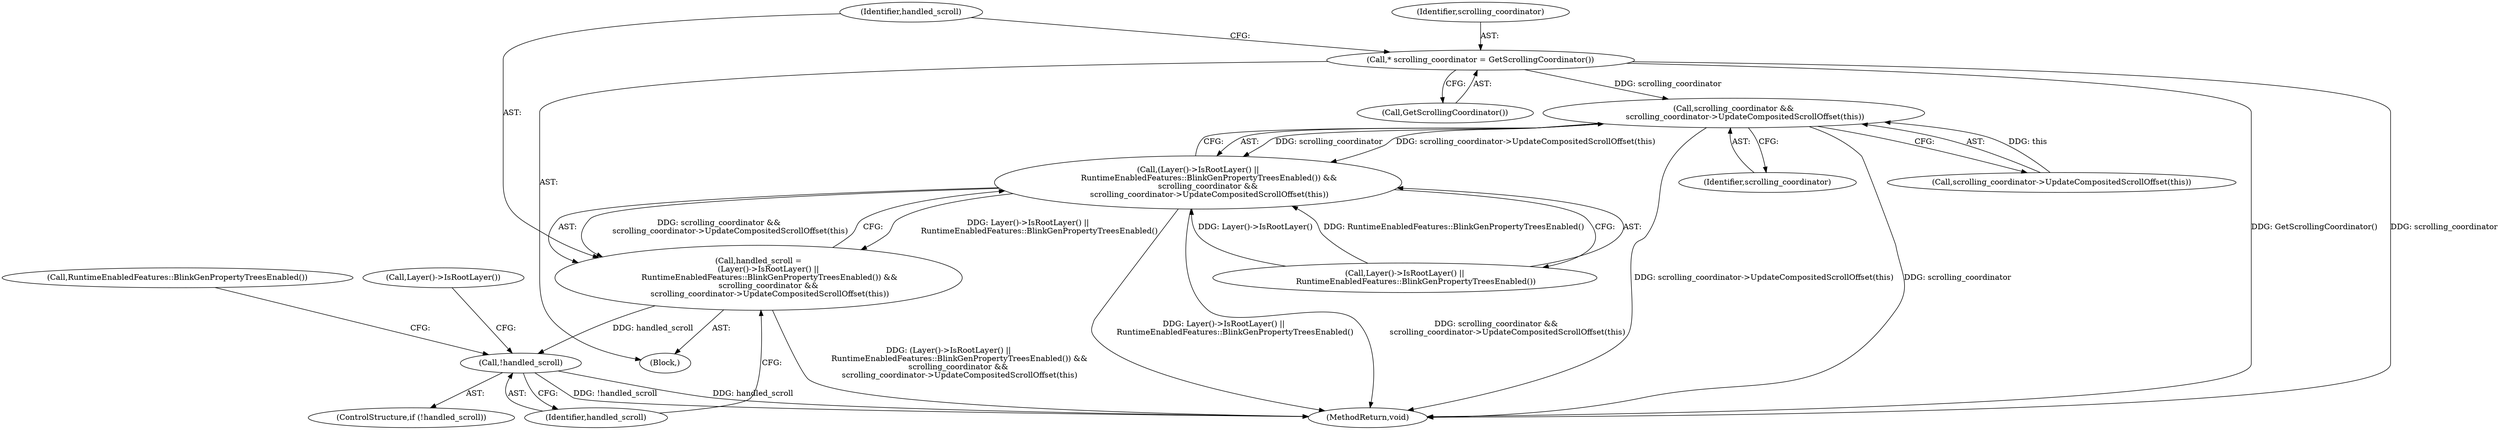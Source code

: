 digraph "0_Chrome_5472db1c7eca35822219d03be5c817d9a9258c11@pointer" {
"1000116" [label="(Call,* scrolling_coordinator = GetScrollingCoordinator())"];
"1000126" [label="(Call,scrolling_coordinator &&\n         scrolling_coordinator->UpdateCompositedScrollOffset(this))"];
"1000122" [label="(Call,(Layer()->IsRootLayer() ||\n         RuntimeEnabledFeatures::BlinkGenPropertyTreesEnabled()) &&\n        scrolling_coordinator &&\n         scrolling_coordinator->UpdateCompositedScrollOffset(this))"];
"1000120" [label="(Call,handled_scroll =\n        (Layer()->IsRootLayer() ||\n         RuntimeEnabledFeatures::BlinkGenPropertyTreesEnabled()) &&\n        scrolling_coordinator &&\n         scrolling_coordinator->UpdateCompositedScrollOffset(this))"];
"1000131" [label="(Call,!handled_scroll)"];
"1000121" [label="(Identifier,handled_scroll)"];
"1000143" [label="(Call,Layer()->IsRootLayer())"];
"1000120" [label="(Call,handled_scroll =\n        (Layer()->IsRootLayer() ||\n         RuntimeEnabledFeatures::BlinkGenPropertyTreesEnabled()) &&\n        scrolling_coordinator &&\n         scrolling_coordinator->UpdateCompositedScrollOffset(this))"];
"1000117" [label="(Identifier,scrolling_coordinator)"];
"1000116" [label="(Call,* scrolling_coordinator = GetScrollingCoordinator())"];
"1000128" [label="(Call,scrolling_coordinator->UpdateCompositedScrollOffset(this))"];
"1000130" [label="(ControlStructure,if (!handled_scroll))"];
"1000131" [label="(Call,!handled_scroll)"];
"1000132" [label="(Identifier,handled_scroll)"];
"1000123" [label="(Call,Layer()->IsRootLayer() ||\n         RuntimeEnabledFeatures::BlinkGenPropertyTreesEnabled())"];
"1000122" [label="(Call,(Layer()->IsRootLayer() ||\n         RuntimeEnabledFeatures::BlinkGenPropertyTreesEnabled()) &&\n        scrolling_coordinator &&\n         scrolling_coordinator->UpdateCompositedScrollOffset(this))"];
"1000136" [label="(Call,RuntimeEnabledFeatures::BlinkGenPropertyTreesEnabled())"];
"1000126" [label="(Call,scrolling_coordinator &&\n         scrolling_coordinator->UpdateCompositedScrollOffset(this))"];
"1000112" [label="(Block,)"];
"1000160" [label="(MethodReturn,void)"];
"1000118" [label="(Call,GetScrollingCoordinator())"];
"1000127" [label="(Identifier,scrolling_coordinator)"];
"1000116" -> "1000112"  [label="AST: "];
"1000116" -> "1000118"  [label="CFG: "];
"1000117" -> "1000116"  [label="AST: "];
"1000118" -> "1000116"  [label="AST: "];
"1000121" -> "1000116"  [label="CFG: "];
"1000116" -> "1000160"  [label="DDG: GetScrollingCoordinator()"];
"1000116" -> "1000160"  [label="DDG: scrolling_coordinator"];
"1000116" -> "1000126"  [label="DDG: scrolling_coordinator"];
"1000126" -> "1000122"  [label="AST: "];
"1000126" -> "1000127"  [label="CFG: "];
"1000126" -> "1000128"  [label="CFG: "];
"1000127" -> "1000126"  [label="AST: "];
"1000128" -> "1000126"  [label="AST: "];
"1000122" -> "1000126"  [label="CFG: "];
"1000126" -> "1000160"  [label="DDG: scrolling_coordinator"];
"1000126" -> "1000160"  [label="DDG: scrolling_coordinator->UpdateCompositedScrollOffset(this)"];
"1000126" -> "1000122"  [label="DDG: scrolling_coordinator"];
"1000126" -> "1000122"  [label="DDG: scrolling_coordinator->UpdateCompositedScrollOffset(this)"];
"1000128" -> "1000126"  [label="DDG: this"];
"1000122" -> "1000120"  [label="AST: "];
"1000122" -> "1000123"  [label="CFG: "];
"1000123" -> "1000122"  [label="AST: "];
"1000120" -> "1000122"  [label="CFG: "];
"1000122" -> "1000160"  [label="DDG: scrolling_coordinator &&\n         scrolling_coordinator->UpdateCompositedScrollOffset(this)"];
"1000122" -> "1000160"  [label="DDG: Layer()->IsRootLayer() ||\n         RuntimeEnabledFeatures::BlinkGenPropertyTreesEnabled()"];
"1000122" -> "1000120"  [label="DDG: Layer()->IsRootLayer() ||\n         RuntimeEnabledFeatures::BlinkGenPropertyTreesEnabled()"];
"1000122" -> "1000120"  [label="DDG: scrolling_coordinator &&\n         scrolling_coordinator->UpdateCompositedScrollOffset(this)"];
"1000123" -> "1000122"  [label="DDG: Layer()->IsRootLayer()"];
"1000123" -> "1000122"  [label="DDG: RuntimeEnabledFeatures::BlinkGenPropertyTreesEnabled()"];
"1000120" -> "1000112"  [label="AST: "];
"1000121" -> "1000120"  [label="AST: "];
"1000132" -> "1000120"  [label="CFG: "];
"1000120" -> "1000160"  [label="DDG: (Layer()->IsRootLayer() ||\n         RuntimeEnabledFeatures::BlinkGenPropertyTreesEnabled()) &&\n        scrolling_coordinator &&\n         scrolling_coordinator->UpdateCompositedScrollOffset(this)"];
"1000120" -> "1000131"  [label="DDG: handled_scroll"];
"1000131" -> "1000130"  [label="AST: "];
"1000131" -> "1000132"  [label="CFG: "];
"1000132" -> "1000131"  [label="AST: "];
"1000136" -> "1000131"  [label="CFG: "];
"1000143" -> "1000131"  [label="CFG: "];
"1000131" -> "1000160"  [label="DDG: !handled_scroll"];
"1000131" -> "1000160"  [label="DDG: handled_scroll"];
}
